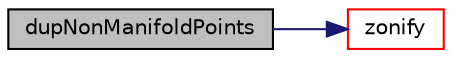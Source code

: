 digraph "dupNonManifoldPoints"
{
  bgcolor="transparent";
  edge [fontname="Helvetica",fontsize="10",labelfontname="Helvetica",labelfontsize="10"];
  node [fontname="Helvetica",fontsize="10",shape=record];
  rankdir="LR";
  Node6157 [label="dupNonManifoldPoints",height=0.2,width=0.4,color="black", fillcolor="grey75", style="filled", fontcolor="black"];
  Node6157 -> Node6158 [color="midnightblue",fontsize="10",style="solid",fontname="Helvetica"];
  Node6158 [label="zonify",height=0.2,width=0.4,color="red",URL="$a25857.html#a90cf965dfe02eb20f11a4a8c6035747f",tooltip="Put faces/cells into zones according to surface specification. "];
}

